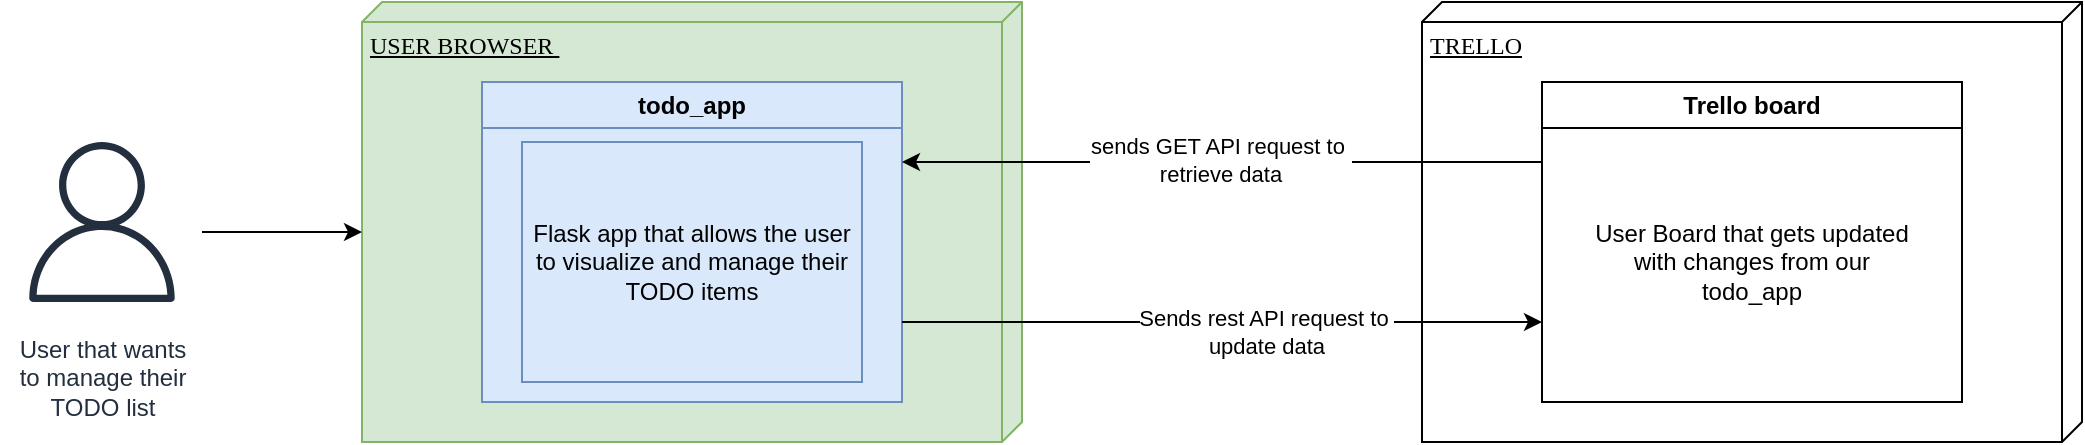 <mxfile version="22.1.7" type="github">
  <diagram name="Page-1" id="5f0bae14-7c28-e335-631c-24af17079c00">
    <mxGraphModel dx="2410" dy="795" grid="1" gridSize="10" guides="1" tooltips="1" connect="1" arrows="1" fold="1" page="1" pageScale="1" pageWidth="1100" pageHeight="850" background="none" math="0" shadow="0">
      <root>
        <mxCell id="0" />
        <mxCell id="1" parent="0" />
        <mxCell id="XomQZTyViKvj3tq7OZnX-9" value="TRELLO" style="verticalAlign=top;align=left;spacingTop=8;spacingLeft=2;spacingRight=12;shape=cube;size=10;direction=south;fontStyle=4;html=1;rounded=0;shadow=0;comic=0;labelBackgroundColor=none;strokeWidth=1;fontFamily=Verdana;fontSize=12" vertex="1" parent="1">
          <mxGeometry x="600" y="70" width="330" height="220" as="geometry" />
        </mxCell>
        <mxCell id="39150e848f15840c-1" value="USER BROWSER&amp;nbsp;" style="verticalAlign=top;align=left;spacingTop=8;spacingLeft=2;spacingRight=12;shape=cube;size=10;direction=south;fontStyle=4;html=1;rounded=0;shadow=0;comic=0;labelBackgroundColor=none;strokeWidth=1;fontFamily=Verdana;fontSize=12;fillColor=#d5e8d4;strokeColor=#82b366;" parent="1" vertex="1">
          <mxGeometry x="70" y="70" width="330" height="220" as="geometry" />
        </mxCell>
        <mxCell id="XomQZTyViKvj3tq7OZnX-1" value="User that wants&lt;br&gt;to manage their &lt;br&gt;TODO list" style="sketch=0;outlineConnect=0;fontColor=#232F3E;gradientColor=none;strokeColor=#232F3E;fillColor=#ffffff;dashed=0;verticalLabelPosition=bottom;verticalAlign=top;align=center;html=1;fontSize=12;fontStyle=0;aspect=fixed;shape=mxgraph.aws4.resourceIcon;resIcon=mxgraph.aws4.user;" vertex="1" parent="1">
          <mxGeometry x="-110" y="130" width="100" height="100" as="geometry" />
        </mxCell>
        <mxCell id="XomQZTyViKvj3tq7OZnX-2" style="edgeStyle=orthogonalEdgeStyle;rounded=0;orthogonalLoop=1;jettySize=auto;html=1;entryX=0;entryY=0;entryDx=115;entryDy=330;entryPerimeter=0;" edge="1" parent="1" source="XomQZTyViKvj3tq7OZnX-1" target="39150e848f15840c-1">
          <mxGeometry relative="1" as="geometry">
            <mxPoint y="190" as="sourcePoint" />
            <Array as="points">
              <mxPoint x="50" y="185" />
              <mxPoint x="50" y="185" />
            </Array>
          </mxGeometry>
        </mxCell>
        <mxCell id="XomQZTyViKvj3tq7OZnX-4" value="" style="shape=image;html=1;verticalAlign=top;verticalLabelPosition=bottom;labelBackgroundColor=#ffffff;imageAspect=0;aspect=fixed;image=https://cdn2.iconfinder.com/data/icons/boxicons-solid-vol-2/24/bxs-pointer-128.png" vertex="1" parent="1">
          <mxGeometry x="180" y="80" width="18" height="18" as="geometry" />
        </mxCell>
        <mxCell id="XomQZTyViKvj3tq7OZnX-5" value="todo_app" style="swimlane;whiteSpace=wrap;html=1;fillColor=#dae8fc;strokeColor=#6c8ebf;swimlaneFillColor=#dae8fc;" vertex="1" parent="1">
          <mxGeometry x="130" y="110" width="210" height="160" as="geometry">
            <mxRectangle x="180" y="110" width="90" height="30" as="alternateBounds" />
          </mxGeometry>
        </mxCell>
        <mxCell id="XomQZTyViKvj3tq7OZnX-8" value="Flask app that allows the user to visualize and manage their TODO items" style="text;html=1;strokeColor=#6c8ebf;fillColor=#dae8fc;align=center;verticalAlign=middle;whiteSpace=wrap;rounded=0;" vertex="1" parent="XomQZTyViKvj3tq7OZnX-5">
          <mxGeometry x="20" y="30" width="170" height="120" as="geometry" />
        </mxCell>
        <mxCell id="XomQZTyViKvj3tq7OZnX-19" style="edgeStyle=orthogonalEdgeStyle;rounded=0;orthogonalLoop=1;jettySize=auto;html=1;exitX=0;exitY=0.25;exitDx=0;exitDy=0;entryX=1;entryY=0.25;entryDx=0;entryDy=0;" edge="1" parent="1" source="XomQZTyViKvj3tq7OZnX-11" target="XomQZTyViKvj3tq7OZnX-5">
          <mxGeometry relative="1" as="geometry">
            <mxPoint x="380" y="180" as="targetPoint" />
          </mxGeometry>
        </mxCell>
        <mxCell id="XomQZTyViKvj3tq7OZnX-21" value="sends GET API request to&amp;nbsp;&lt;br&gt;retrieve data" style="edgeLabel;html=1;align=center;verticalAlign=middle;resizable=0;points=[];" vertex="1" connectable="0" parent="XomQZTyViKvj3tq7OZnX-19">
          <mxGeometry x="0.01" y="-1" relative="1" as="geometry">
            <mxPoint as="offset" />
          </mxGeometry>
        </mxCell>
        <mxCell id="XomQZTyViKvj3tq7OZnX-11" value="Trello board" style="swimlane;whiteSpace=wrap;html=1;" vertex="1" parent="1">
          <mxGeometry x="660" y="110" width="210" height="160" as="geometry">
            <mxRectangle x="180" y="110" width="90" height="30" as="alternateBounds" />
          </mxGeometry>
        </mxCell>
        <mxCell id="XomQZTyViKvj3tq7OZnX-12" value="User Board that gets updated with changes from our todo_app" style="text;html=1;strokeColor=none;fillColor=none;align=center;verticalAlign=middle;whiteSpace=wrap;rounded=0;" vertex="1" parent="XomQZTyViKvj3tq7OZnX-11">
          <mxGeometry x="20" y="30" width="170" height="120" as="geometry" />
        </mxCell>
        <mxCell id="XomQZTyViKvj3tq7OZnX-18" style="edgeStyle=orthogonalEdgeStyle;rounded=0;orthogonalLoop=1;jettySize=auto;html=1;exitX=1;exitY=0.75;exitDx=0;exitDy=0;entryX=0;entryY=0.75;entryDx=0;entryDy=0;" edge="1" parent="1" source="XomQZTyViKvj3tq7OZnX-5" target="XomQZTyViKvj3tq7OZnX-11">
          <mxGeometry relative="1" as="geometry" />
        </mxCell>
        <mxCell id="XomQZTyViKvj3tq7OZnX-20" value="Sends rest API request to&amp;nbsp;&lt;br&gt;update data" style="edgeLabel;html=1;align=center;verticalAlign=middle;resizable=0;points=[];" vertex="1" connectable="0" parent="XomQZTyViKvj3tq7OZnX-18">
          <mxGeometry x="0.135" y="-5" relative="1" as="geometry">
            <mxPoint as="offset" />
          </mxGeometry>
        </mxCell>
      </root>
    </mxGraphModel>
  </diagram>
</mxfile>
